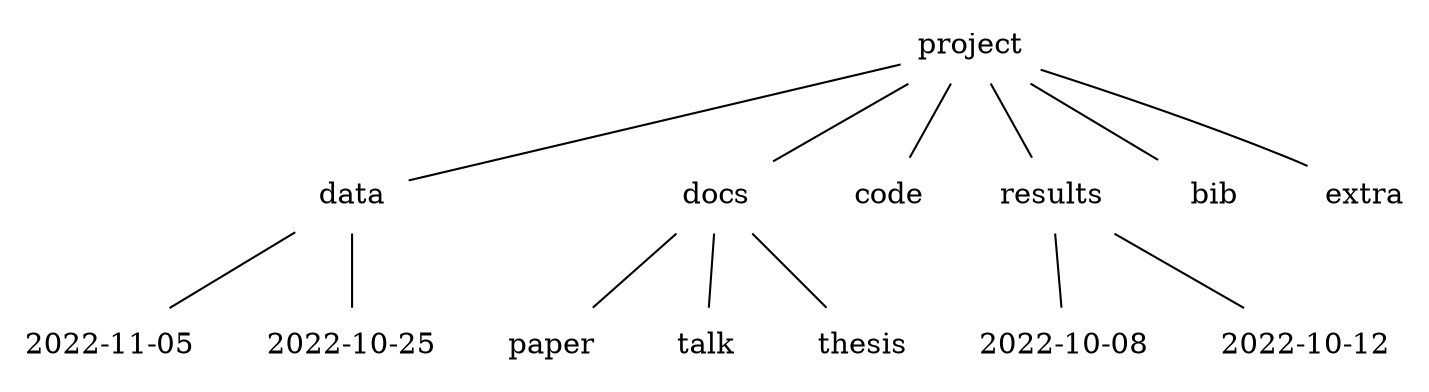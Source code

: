 digraph {
rankdir=BT
node [shape="none"]
edge [arrowhead="none"]
paper -> docs -> project
talk -> docs
thesis -> docs
"2022-11-05" -> data -> project
"2022-10-25" -> data
code -> project
"2022-10-08" ->results -> project
"2022-10-12" ->results
bib -> project
extra -> project
}